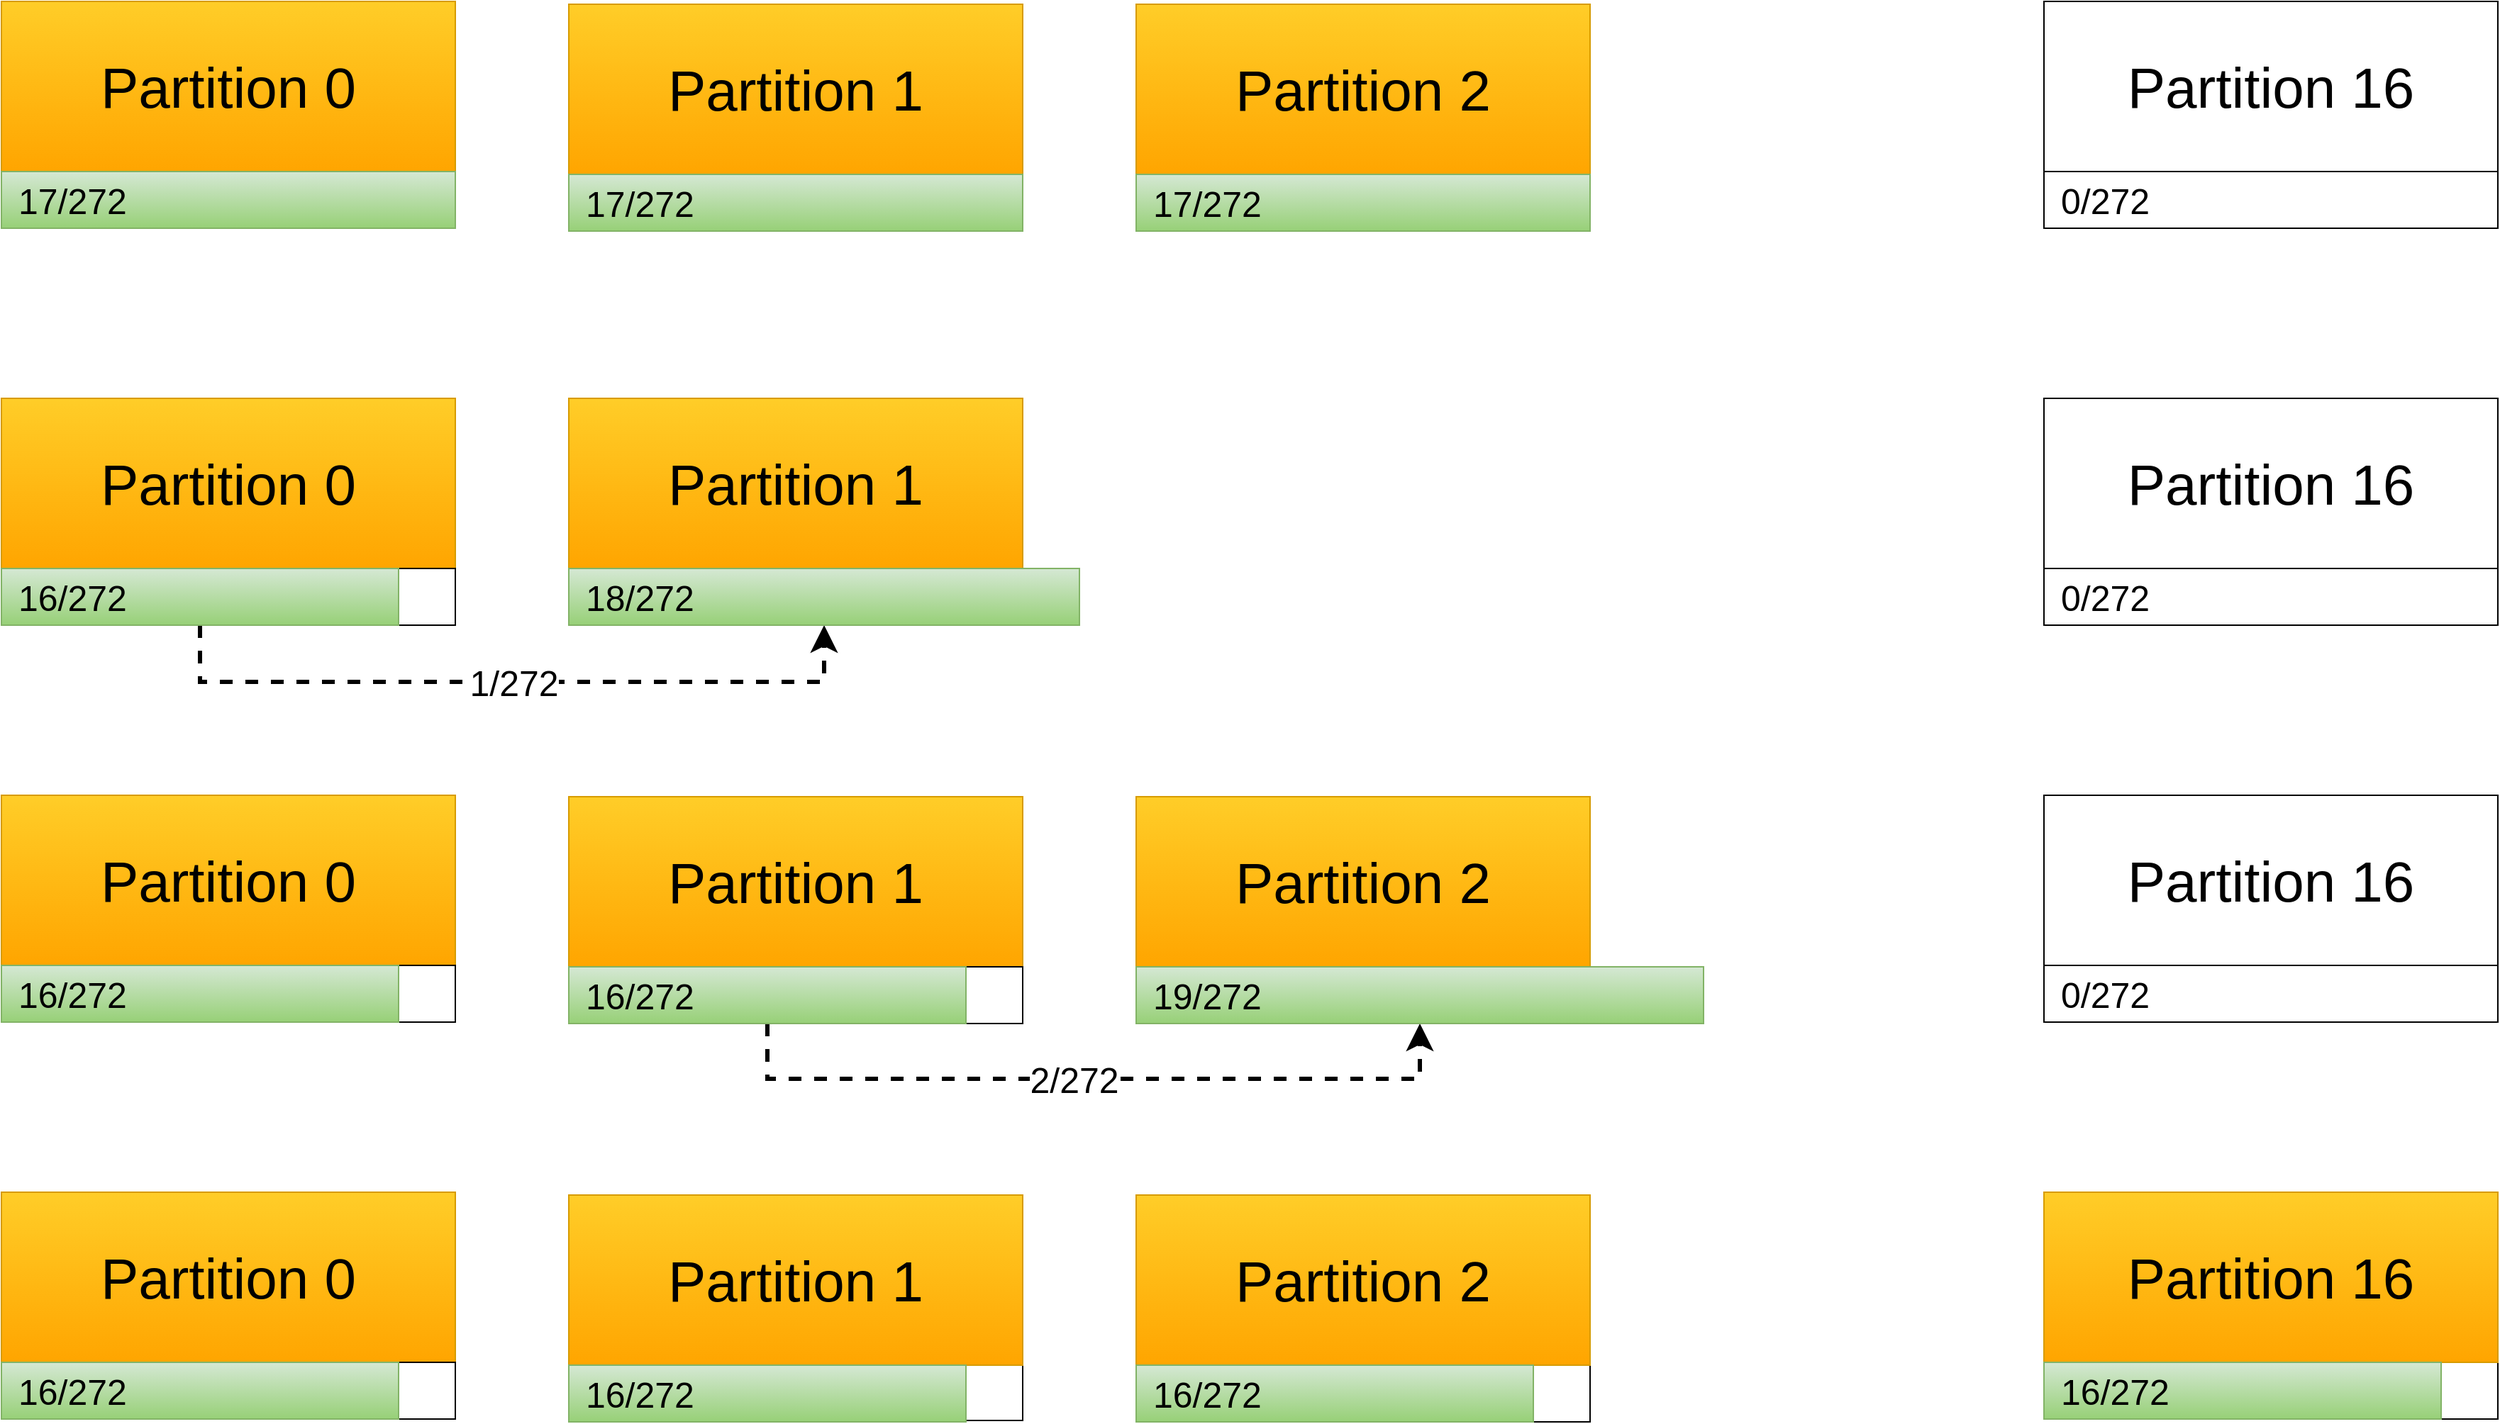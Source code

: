 <mxfile compressed="false" version="19.0.2" type="device">
  <diagram id="kntlUtY1XAIY34VaBQxC" name="Page-1">
    <mxGraphModel dx="2370" dy="1435" grid="1" gridSize="10" guides="1" tooltips="1" connect="1" arrows="1" fold="1" page="1" pageScale="1" pageWidth="1920" pageHeight="1200" math="0" shadow="0">
      <root>
        <mxCell id="0" />
        <mxCell id="1" parent="0" />
        <mxCell id="_zHTZQcXr0JsxiBvRCt7-15" value="" style="rounded=0;whiteSpace=wrap;html=1;fontSize=25;align=right;" parent="1" vertex="1">
          <mxGeometry x="480" y="201" width="320" height="40" as="geometry" />
        </mxCell>
        <mxCell id="_zHTZQcXr0JsxiBvRCt7-18" value="" style="rounded=0;whiteSpace=wrap;html=1;fontSize=25;align=right;" parent="1" vertex="1">
          <mxGeometry x="880" y="202" width="320" height="40" as="geometry" />
        </mxCell>
        <mxCell id="T0n8CZZ1Pmrx4sEwIJ8b-2" value="&lt;span style=&quot;font-size: 40px;&quot;&gt;Partition 1&lt;br&gt;&lt;/span&gt;" style="rounded=0;whiteSpace=wrap;html=1;fillColor=#ffcd28;gradientColor=#ffa500;strokeColor=#d79b00;" parent="1" vertex="1">
          <mxGeometry x="480" y="82" width="320" height="120" as="geometry" />
        </mxCell>
        <mxCell id="_zHTZQcXr0JsxiBvRCt7-3" value="&lt;span style=&quot;font-size: 40px;&quot;&gt;Partition 0&lt;br&gt;&lt;/span&gt;" style="rounded=0;whiteSpace=wrap;html=1;fillColor=#ffcd28;gradientColor=#ffa500;strokeColor=#d79b00;" parent="1" vertex="1">
          <mxGeometry x="80" y="80" width="320" height="120" as="geometry" />
        </mxCell>
        <mxCell id="_zHTZQcXr0JsxiBvRCt7-4" value="" style="rounded=0;whiteSpace=wrap;html=1;fontSize=25;align=right;" parent="1" vertex="1">
          <mxGeometry x="80" y="200" width="320" height="40" as="geometry" />
        </mxCell>
        <mxCell id="_zHTZQcXr0JsxiBvRCt7-5" value="17/272" style="rounded=0;whiteSpace=wrap;html=1;fontSize=25;fillColor=#d5e8d4;gradientColor=#97d077;strokeColor=#82b366;align=left;spacingLeft=10;" parent="1" vertex="1">
          <mxGeometry x="80" y="200" width="320" height="40" as="geometry" />
        </mxCell>
        <mxCell id="_zHTZQcXr0JsxiBvRCt7-6" value="&lt;span style=&quot;font-size: 40px;&quot;&gt;Partition 2&lt;br&gt;&lt;/span&gt;" style="rounded=0;whiteSpace=wrap;html=1;fillColor=#ffcd28;gradientColor=#ffa500;strokeColor=#d79b00;" parent="1" vertex="1">
          <mxGeometry x="880" y="82" width="320" height="120" as="geometry" />
        </mxCell>
        <mxCell id="eDnsMtsgoqtX_uenyCYl-4" value="17/272" style="rounded=0;whiteSpace=wrap;html=1;fontSize=25;fillColor=#d5e8d4;gradientColor=#97d077;strokeColor=#82b366;align=left;spacingLeft=10;" vertex="1" parent="1">
          <mxGeometry x="480" y="202" width="320" height="40" as="geometry" />
        </mxCell>
        <mxCell id="eDnsMtsgoqtX_uenyCYl-5" value="17/272" style="rounded=0;whiteSpace=wrap;html=1;fontSize=25;fillColor=#d5e8d4;gradientColor=#97d077;strokeColor=#82b366;align=left;spacingLeft=10;" vertex="1" parent="1">
          <mxGeometry x="880" y="202" width="320" height="40" as="geometry" />
        </mxCell>
        <mxCell id="eDnsMtsgoqtX_uenyCYl-6" value="" style="rounded=0;whiteSpace=wrap;html=1;fontSize=25;align=right;" vertex="1" parent="1">
          <mxGeometry x="480" y="1041" width="320" height="40" as="geometry" />
        </mxCell>
        <mxCell id="eDnsMtsgoqtX_uenyCYl-7" value="" style="rounded=0;whiteSpace=wrap;html=1;fontSize=25;align=right;" vertex="1" parent="1">
          <mxGeometry x="880" y="1042" width="320" height="40" as="geometry" />
        </mxCell>
        <mxCell id="eDnsMtsgoqtX_uenyCYl-8" value="&lt;span style=&quot;font-size: 40px;&quot;&gt;Partition 1&lt;br&gt;&lt;/span&gt;" style="rounded=0;whiteSpace=wrap;html=1;fillColor=#ffcd28;gradientColor=#ffa500;strokeColor=#d79b00;" vertex="1" parent="1">
          <mxGeometry x="480" y="922" width="320" height="120" as="geometry" />
        </mxCell>
        <mxCell id="eDnsMtsgoqtX_uenyCYl-9" value="&lt;span style=&quot;font-size: 40px;&quot;&gt;Partition 0&lt;br&gt;&lt;/span&gt;" style="rounded=0;whiteSpace=wrap;html=1;fillColor=#ffcd28;gradientColor=#ffa500;strokeColor=#d79b00;" vertex="1" parent="1">
          <mxGeometry x="80" y="920" width="320" height="120" as="geometry" />
        </mxCell>
        <mxCell id="eDnsMtsgoqtX_uenyCYl-10" value="" style="rounded=0;whiteSpace=wrap;html=1;fontSize=25;align=right;" vertex="1" parent="1">
          <mxGeometry x="80" y="1040" width="320" height="40" as="geometry" />
        </mxCell>
        <mxCell id="eDnsMtsgoqtX_uenyCYl-11" value="16/272" style="rounded=0;whiteSpace=wrap;html=1;fontSize=25;fillColor=#d5e8d4;gradientColor=#97d077;strokeColor=#82b366;align=left;spacingLeft=10;" vertex="1" parent="1">
          <mxGeometry x="80" y="1040" width="280" height="40" as="geometry" />
        </mxCell>
        <mxCell id="eDnsMtsgoqtX_uenyCYl-12" value="&lt;span style=&quot;font-size: 40px;&quot;&gt;Partition 2&lt;br&gt;&lt;/span&gt;" style="rounded=0;whiteSpace=wrap;html=1;fillColor=#ffcd28;gradientColor=#ffa500;strokeColor=#d79b00;" vertex="1" parent="1">
          <mxGeometry x="880" y="922" width="320" height="120" as="geometry" />
        </mxCell>
        <mxCell id="eDnsMtsgoqtX_uenyCYl-13" value="16/272" style="rounded=0;whiteSpace=wrap;html=1;fontSize=25;fillColor=#d5e8d4;gradientColor=#97d077;strokeColor=#82b366;align=left;spacingLeft=10;" vertex="1" parent="1">
          <mxGeometry x="480" y="1042" width="280" height="40" as="geometry" />
        </mxCell>
        <mxCell id="eDnsMtsgoqtX_uenyCYl-14" value="16/272" style="rounded=0;whiteSpace=wrap;html=1;fontSize=25;fillColor=#d5e8d4;gradientColor=#97d077;strokeColor=#82b366;align=left;spacingLeft=10;" vertex="1" parent="1">
          <mxGeometry x="880" y="1042" width="280" height="40" as="geometry" />
        </mxCell>
        <mxCell id="eDnsMtsgoqtX_uenyCYl-15" value="&lt;span style=&quot;font-size: 40px;&quot;&gt;Partition 0&lt;br&gt;&lt;/span&gt;" style="rounded=0;whiteSpace=wrap;html=1;fillColor=#ffcd28;gradientColor=#ffa500;strokeColor=#d79b00;" vertex="1" parent="1">
          <mxGeometry x="80" y="360" width="320" height="120" as="geometry" />
        </mxCell>
        <mxCell id="eDnsMtsgoqtX_uenyCYl-16" value="" style="rounded=0;whiteSpace=wrap;html=1;fontSize=25;align=right;" vertex="1" parent="1">
          <mxGeometry x="80" y="480" width="320" height="40" as="geometry" />
        </mxCell>
        <mxCell id="eDnsMtsgoqtX_uenyCYl-22" style="edgeStyle=orthogonalEdgeStyle;rounded=0;orthogonalLoop=1;jettySize=auto;html=1;exitX=0.5;exitY=1;exitDx=0;exitDy=0;entryX=0.5;entryY=1;entryDx=0;entryDy=0;strokeWidth=3;endSize=10;dashed=1;" edge="1" parent="1" source="eDnsMtsgoqtX_uenyCYl-17" target="eDnsMtsgoqtX_uenyCYl-20">
          <mxGeometry relative="1" as="geometry">
            <Array as="points">
              <mxPoint x="220" y="560" />
              <mxPoint x="660" y="560" />
            </Array>
          </mxGeometry>
        </mxCell>
        <mxCell id="eDnsMtsgoqtX_uenyCYl-23" value="&lt;font style=&quot;font-size: 25px;&quot;&gt;1/272&lt;/font&gt;" style="edgeLabel;html=1;align=center;verticalAlign=middle;resizable=0;points=[];" vertex="1" connectable="0" parent="eDnsMtsgoqtX_uenyCYl-22">
          <mxGeometry x="-0.344" y="3" relative="1" as="geometry">
            <mxPoint x="90" y="3" as="offset" />
          </mxGeometry>
        </mxCell>
        <mxCell id="eDnsMtsgoqtX_uenyCYl-17" value="16/272" style="rounded=0;whiteSpace=wrap;html=1;fontSize=25;fillColor=#d5e8d4;gradientColor=#97d077;strokeColor=#82b366;align=left;spacingLeft=10;" vertex="1" parent="1">
          <mxGeometry x="80" y="480" width="280" height="40" as="geometry" />
        </mxCell>
        <mxCell id="eDnsMtsgoqtX_uenyCYl-18" value="" style="rounded=0;whiteSpace=wrap;html=1;fontSize=25;align=right;" vertex="1" parent="1">
          <mxGeometry x="480" y="479" width="320" height="40" as="geometry" />
        </mxCell>
        <mxCell id="eDnsMtsgoqtX_uenyCYl-19" value="&lt;span style=&quot;font-size: 40px;&quot;&gt;Partition 1&lt;br&gt;&lt;/span&gt;" style="rounded=0;whiteSpace=wrap;html=1;fillColor=#ffcd28;gradientColor=#ffa500;strokeColor=#d79b00;" vertex="1" parent="1">
          <mxGeometry x="480" y="360" width="320" height="120" as="geometry" />
        </mxCell>
        <mxCell id="eDnsMtsgoqtX_uenyCYl-20" value="18/272" style="rounded=0;whiteSpace=wrap;html=1;fontSize=25;fillColor=#d5e8d4;gradientColor=#97d077;strokeColor=#82b366;align=left;spacingLeft=10;" vertex="1" parent="1">
          <mxGeometry x="480" y="480" width="360" height="40" as="geometry" />
        </mxCell>
        <mxCell id="eDnsMtsgoqtX_uenyCYl-24" value="&lt;span style=&quot;font-size: 40px;&quot;&gt;Partition 1&lt;br&gt;&lt;/span&gt;" style="rounded=0;whiteSpace=wrap;html=1;fillColor=#ffcd28;gradientColor=#ffa500;strokeColor=#d79b00;" vertex="1" parent="1">
          <mxGeometry x="480" y="641" width="320" height="120" as="geometry" />
        </mxCell>
        <mxCell id="eDnsMtsgoqtX_uenyCYl-25" value="" style="rounded=0;whiteSpace=wrap;html=1;fontSize=25;align=right;" vertex="1" parent="1">
          <mxGeometry x="480" y="761" width="320" height="40" as="geometry" />
        </mxCell>
        <mxCell id="eDnsMtsgoqtX_uenyCYl-35" style="edgeStyle=orthogonalEdgeStyle;rounded=0;orthogonalLoop=1;jettySize=auto;html=1;exitX=0.5;exitY=1;exitDx=0;exitDy=0;entryX=0.5;entryY=1;entryDx=0;entryDy=0;fontSize=25;endSize=10;strokeWidth=3;dashed=1;" edge="1" parent="1" source="eDnsMtsgoqtX_uenyCYl-28" target="eDnsMtsgoqtX_uenyCYl-31">
          <mxGeometry relative="1" as="geometry">
            <Array as="points">
              <mxPoint x="620" y="840" />
              <mxPoint x="1080" y="840" />
            </Array>
          </mxGeometry>
        </mxCell>
        <mxCell id="eDnsMtsgoqtX_uenyCYl-36" value="2/272" style="edgeLabel;html=1;align=center;verticalAlign=middle;resizable=0;points=[];fontSize=25;" vertex="1" connectable="0" parent="eDnsMtsgoqtX_uenyCYl-35">
          <mxGeometry x="0.102" relative="1" as="geometry">
            <mxPoint x="-42" as="offset" />
          </mxGeometry>
        </mxCell>
        <mxCell id="eDnsMtsgoqtX_uenyCYl-28" value="16/272" style="rounded=0;whiteSpace=wrap;html=1;fontSize=25;fillColor=#d5e8d4;gradientColor=#97d077;strokeColor=#82b366;align=left;spacingLeft=10;" vertex="1" parent="1">
          <mxGeometry x="480" y="761" width="280" height="40" as="geometry" />
        </mxCell>
        <mxCell id="eDnsMtsgoqtX_uenyCYl-29" value="" style="rounded=0;whiteSpace=wrap;html=1;fontSize=25;align=right;" vertex="1" parent="1">
          <mxGeometry x="880" y="760" width="320" height="40" as="geometry" />
        </mxCell>
        <mxCell id="eDnsMtsgoqtX_uenyCYl-30" value="&lt;span style=&quot;font-size: 40px;&quot;&gt;Partition 2&lt;br&gt;&lt;/span&gt;" style="rounded=0;whiteSpace=wrap;html=1;fillColor=#ffcd28;gradientColor=#ffa500;strokeColor=#d79b00;" vertex="1" parent="1">
          <mxGeometry x="880" y="641" width="320" height="120" as="geometry" />
        </mxCell>
        <mxCell id="eDnsMtsgoqtX_uenyCYl-31" value="19/272" style="rounded=0;whiteSpace=wrap;html=1;fontSize=25;fillColor=#d5e8d4;gradientColor=#97d077;strokeColor=#82b366;align=left;spacingLeft=10;" vertex="1" parent="1">
          <mxGeometry x="880" y="761" width="400" height="40" as="geometry" />
        </mxCell>
        <mxCell id="eDnsMtsgoqtX_uenyCYl-32" value="&lt;span style=&quot;font-size: 40px;&quot;&gt;Partition 0&lt;br&gt;&lt;/span&gt;" style="rounded=0;whiteSpace=wrap;html=1;fillColor=#ffcd28;gradientColor=#ffa500;strokeColor=#d79b00;" vertex="1" parent="1">
          <mxGeometry x="80" y="640" width="320" height="120" as="geometry" />
        </mxCell>
        <mxCell id="eDnsMtsgoqtX_uenyCYl-33" value="" style="rounded=0;whiteSpace=wrap;html=1;fontSize=25;align=right;" vertex="1" parent="1">
          <mxGeometry x="80" y="760" width="320" height="40" as="geometry" />
        </mxCell>
        <mxCell id="eDnsMtsgoqtX_uenyCYl-34" value="16/272" style="rounded=0;whiteSpace=wrap;html=1;fontSize=25;fillColor=#d5e8d4;gradientColor=#97d077;strokeColor=#82b366;align=left;spacingLeft=10;" vertex="1" parent="1">
          <mxGeometry x="80" y="760" width="280" height="40" as="geometry" />
        </mxCell>
        <mxCell id="eDnsMtsgoqtX_uenyCYl-37" value="" style="rounded=0;whiteSpace=wrap;html=1;fontSize=25;align=right;" vertex="1" parent="1">
          <mxGeometry x="1520" y="1040" width="320" height="40" as="geometry" />
        </mxCell>
        <mxCell id="eDnsMtsgoqtX_uenyCYl-38" value="&lt;span style=&quot;font-size: 40px;&quot;&gt;Partition 16&lt;br&gt;&lt;/span&gt;" style="rounded=0;whiteSpace=wrap;html=1;fillColor=#ffcd28;gradientColor=#ffa500;strokeColor=#d79b00;" vertex="1" parent="1">
          <mxGeometry x="1520" y="920" width="320" height="120" as="geometry" />
        </mxCell>
        <mxCell id="eDnsMtsgoqtX_uenyCYl-39" value="16/272" style="rounded=0;whiteSpace=wrap;html=1;fontSize=25;fillColor=#d5e8d4;gradientColor=#97d077;strokeColor=#82b366;align=left;spacingLeft=10;" vertex="1" parent="1">
          <mxGeometry x="1520" y="1040" width="280" height="40" as="geometry" />
        </mxCell>
        <mxCell id="eDnsMtsgoqtX_uenyCYl-40" value="0/272" style="rounded=0;whiteSpace=wrap;html=1;fontSize=25;align=left;spacingLeft=10;" vertex="1" parent="1">
          <mxGeometry x="1520" y="200" width="320" height="40" as="geometry" />
        </mxCell>
        <mxCell id="eDnsMtsgoqtX_uenyCYl-41" value="&lt;span style=&quot;font-size: 40px;&quot;&gt;Partition 16&lt;br&gt;&lt;/span&gt;" style="rounded=0;whiteSpace=wrap;html=1;" vertex="1" parent="1">
          <mxGeometry x="1520" y="80" width="320" height="120" as="geometry" />
        </mxCell>
        <mxCell id="eDnsMtsgoqtX_uenyCYl-43" value="0/272" style="rounded=0;whiteSpace=wrap;html=1;fontSize=25;align=left;spacingLeft=10;" vertex="1" parent="1">
          <mxGeometry x="1520" y="480" width="320" height="40" as="geometry" />
        </mxCell>
        <mxCell id="eDnsMtsgoqtX_uenyCYl-44" value="&lt;span style=&quot;font-size: 40px;&quot;&gt;Partition 16&lt;br&gt;&lt;/span&gt;" style="rounded=0;whiteSpace=wrap;html=1;" vertex="1" parent="1">
          <mxGeometry x="1520" y="360" width="320" height="120" as="geometry" />
        </mxCell>
        <mxCell id="eDnsMtsgoqtX_uenyCYl-45" value="0/272" style="rounded=0;whiteSpace=wrap;html=1;fontSize=25;align=left;spacingLeft=10;" vertex="1" parent="1">
          <mxGeometry x="1520" y="760" width="320" height="40" as="geometry" />
        </mxCell>
        <mxCell id="eDnsMtsgoqtX_uenyCYl-46" value="&lt;span style=&quot;font-size: 40px;&quot;&gt;Partition 16&lt;br&gt;&lt;/span&gt;" style="rounded=0;whiteSpace=wrap;html=1;" vertex="1" parent="1">
          <mxGeometry x="1520" y="640" width="320" height="120" as="geometry" />
        </mxCell>
      </root>
    </mxGraphModel>
  </diagram>
</mxfile>
